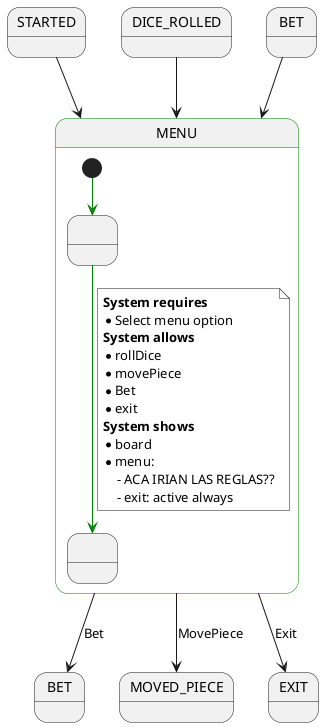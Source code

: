 @startuml

state STARTED
state DICE_ROLLED
state BET
state BET2 as "BET"
state MOVED_PIECE

state MENU ##green {
    state " " as 1
    state " " as 2

    [*] -[#green]-> 1
    1 -[#green]-> 2
    note on link #white
        <b>System requires</b>
        * Select menu option
        <b>System allows</b>
        * rollDice
        * movePiece
        * Bet
        * exit
        <b>System shows</b>
        * board
        * menu:
            - ACA IRIAN LAS REGLAS??
            - exit: active always
    end note

}


STARTED --> MENU
DICE_ROLLED --> MENU
BET --> MENU

MENU --> BET2 : Bet
MENU --> MOVED_PIECE : MovePiece
MENU --> EXIT : Exit


@enduml
